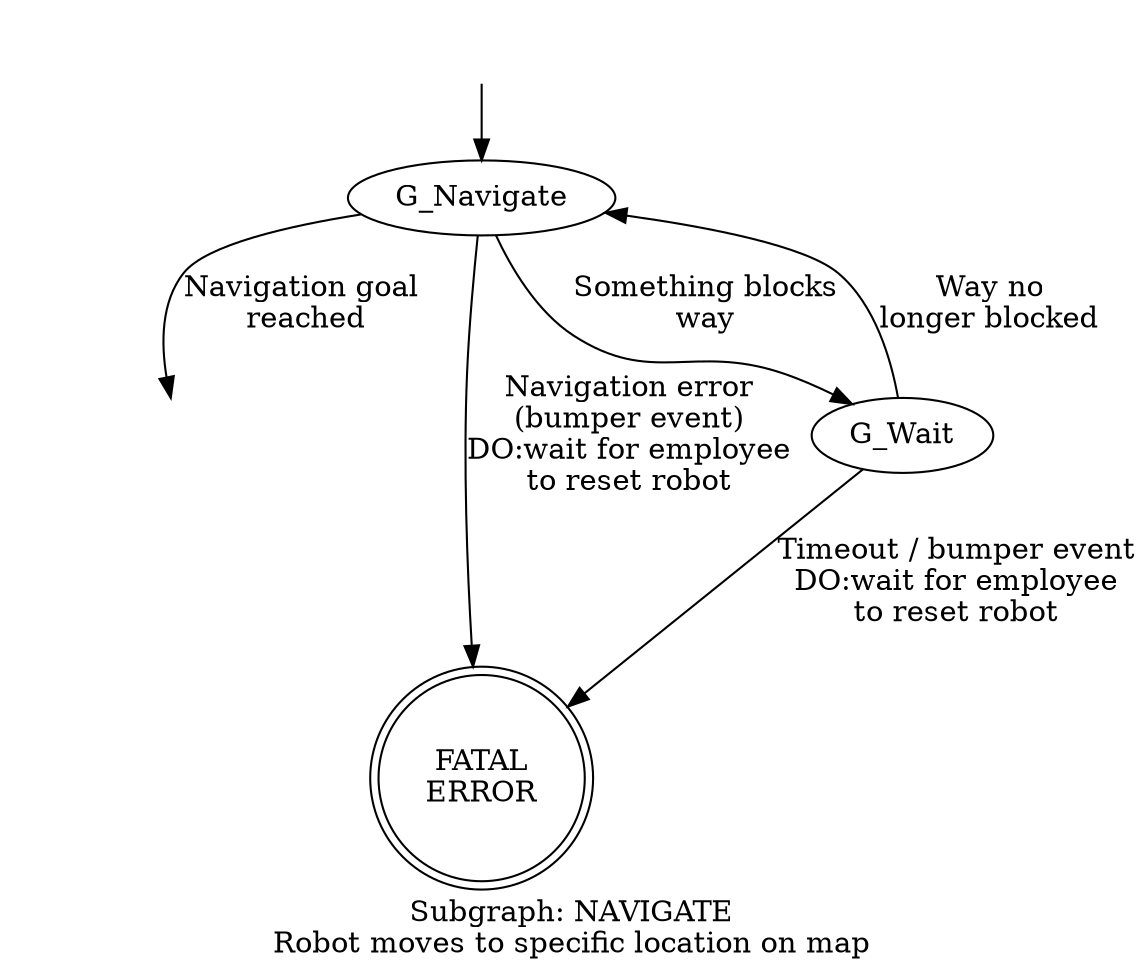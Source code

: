 digraph finite_state_machine {

        label = "Subgraph: NAVIGATE\nRobot moves to specific location on map";
        G_invisible_start [ style=invis ]
        G_invisible_end [ style=invis ]
        G_Error [label="FATAL\nERROR"]
        G_Error [shape=doublecircle]
        G_invisible_start -> G_Navigate 
        G_Navigate -> G_Wait [ label = "Something blocks\nway" ];
        G_Wait -> G_Navigate [ label = "Way no\nlonger blocked" ]; 
        G_Navigate-> G_Error  [ label = "Navigation error\n(bumper event)\nDO:wait for employee\nto reset robot" ];
        G_Wait -> G_Error  [ label = "Timeout / bumper event\nDO:wait for employee\nto reset robot" ];
        
        G_Navigate -> G_invisible_end[ label = "Navigation goal\n reached" ]
        


    
}
